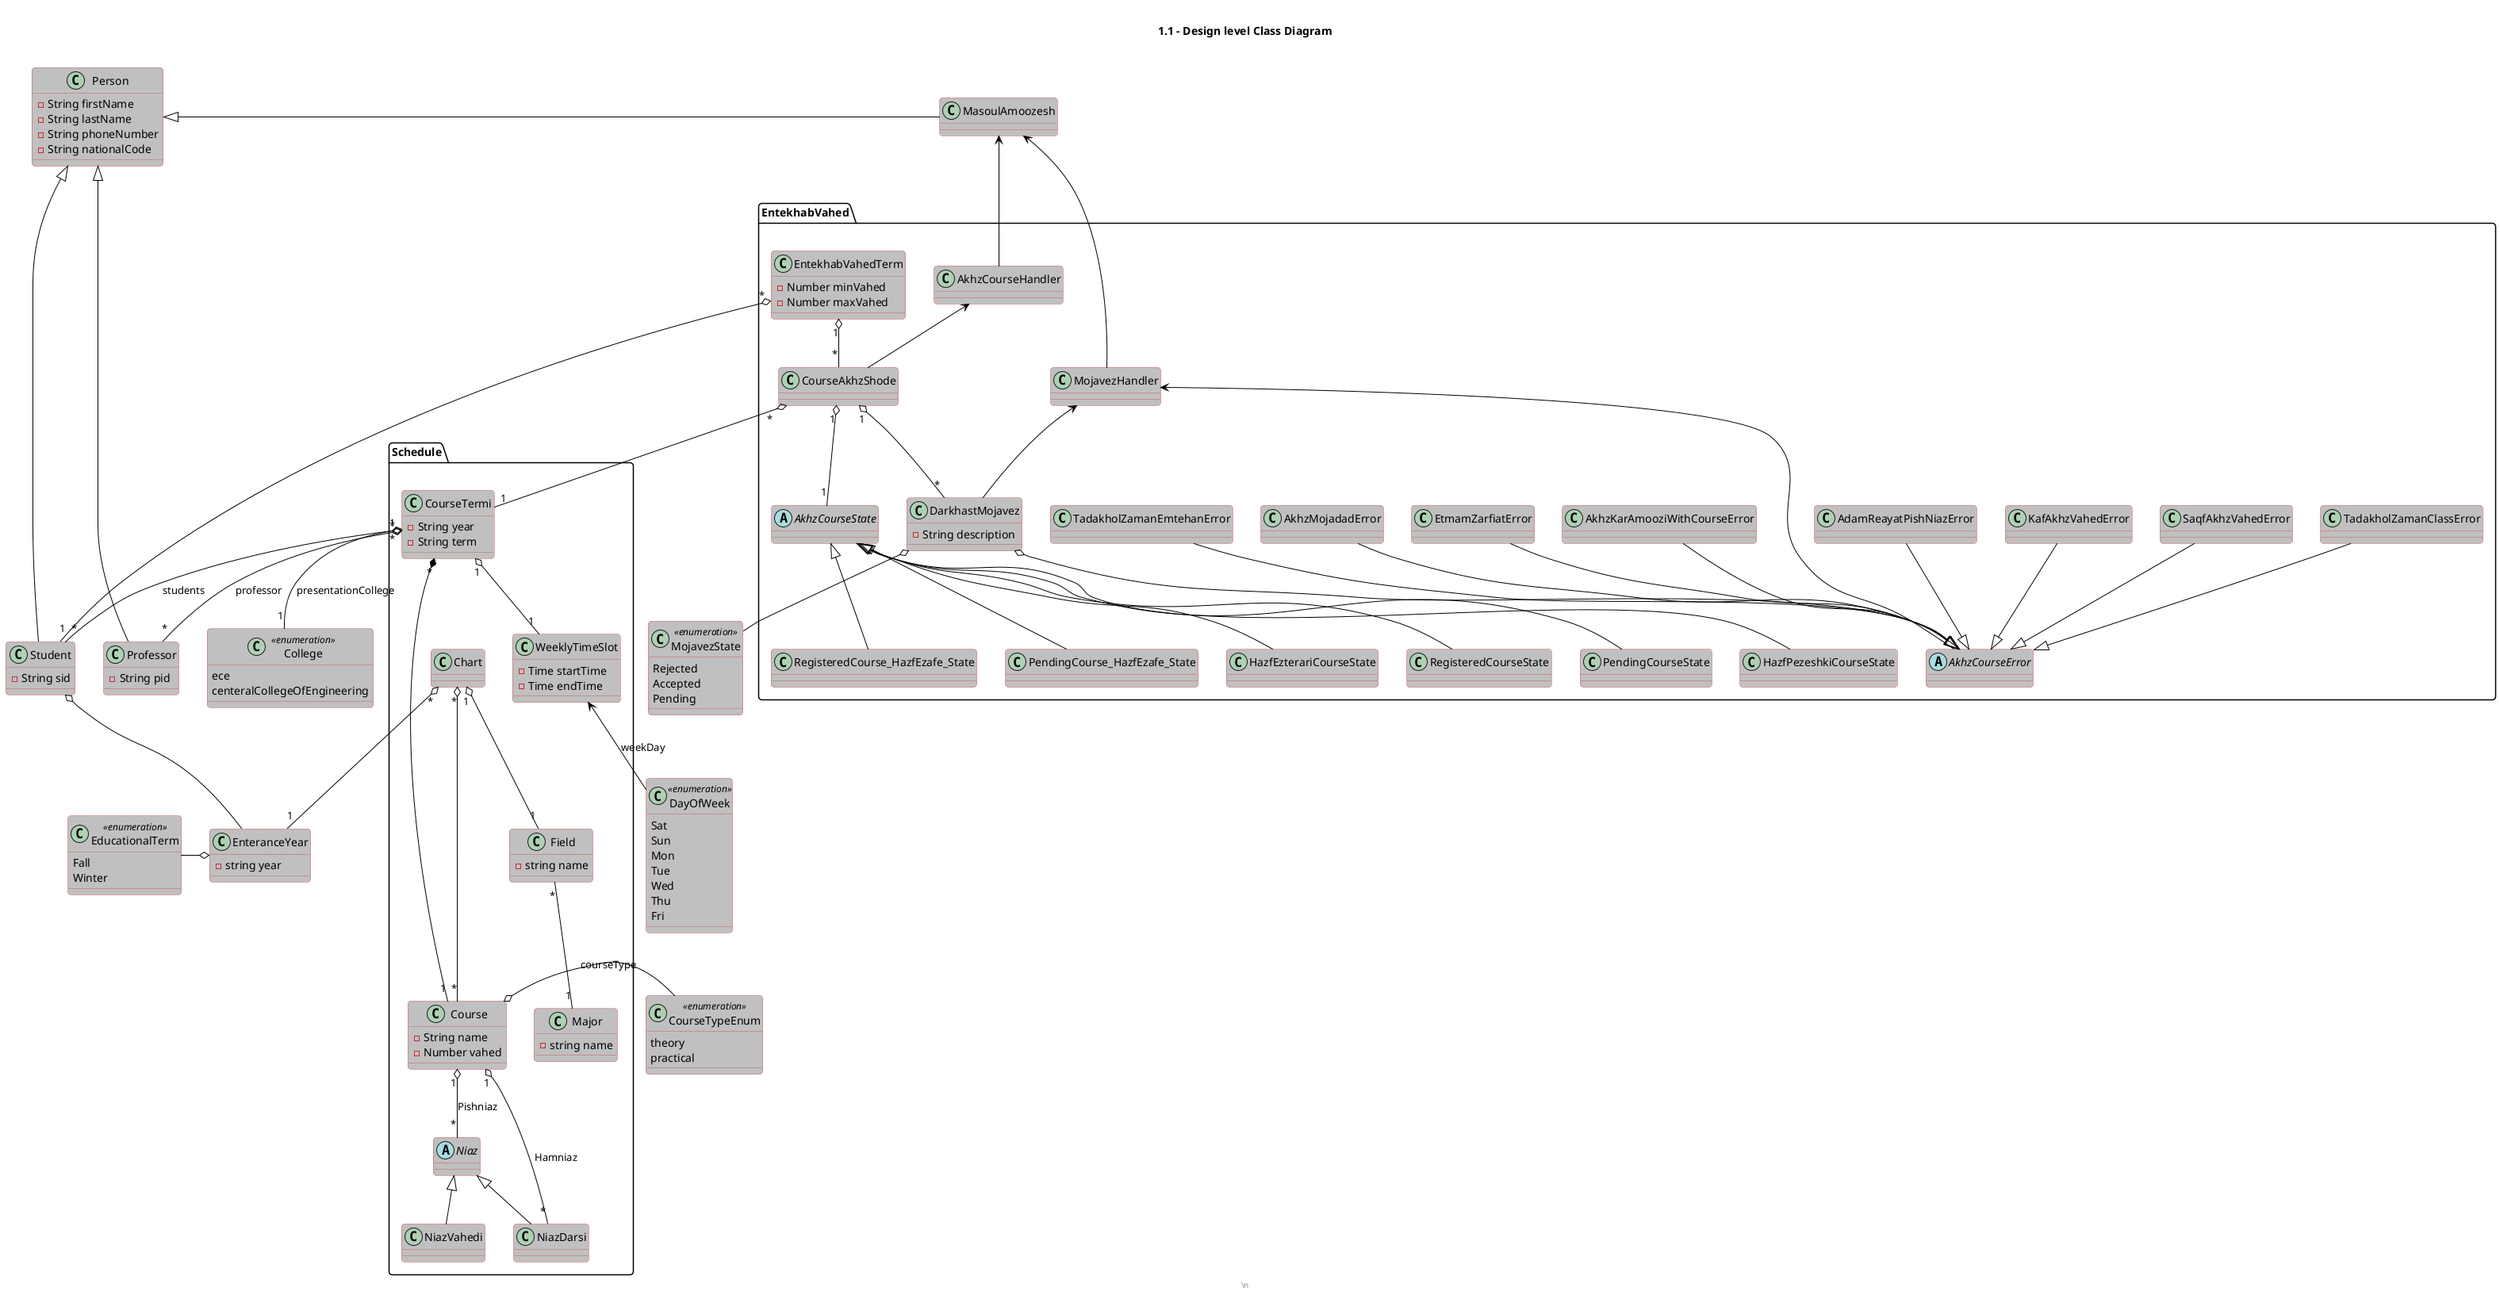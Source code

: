 @startuml

' skinparam Monochrome true
skinparam roundcorner 8

' skinparam interface {
'   backgroundColor RosyBrown
'   borderColor orange
' }

' skinparam component {
'   FontSize 13
'   BackgroundColor<<Apache>> Red
'   BorderColor<<Apache>> #FF6655
'   FontName Courier
'   BorderColor black
'   BackgroundColor gold
'   ArrowFontName Impact
'   ArrowColor #FF6655
'   ArrowFontColor #777777
' }

skinparam class {
	BackgroundColor #C0C0C0
	ArrowColor black
	BorderColor IndianRed
}

skinparam stereotypeCBackgroundColor gold
skinparam stereotypeIBackgroundColor AntiqueWhite
skinparam stereotypeABackgroundColor yellow


title \n1.1 - Design level Class Diagram\n

  class CourseTypeEnum <<enumeration>> {
    theory
    practical
  }
  class DayOfWeek <<enumeration>> {
    Sat
    Sun
    Mon
    Tue
    Wed
    Thu
    Fri
  }
  class College <<enumeration>> {
    ece
    centeralCollegeOfEngineering
  }
  class EducationalTerm <<enumeration>> {
    Fall
    Winter
  }
  class MojavezState <<enumeration>> {
    Rejected
    Accepted
    Pending
  }

  class EnteranceYear {
    - string year
  }
  EnteranceYear o-left- EducationalTerm

  class Person {
    - String firstName
    - String lastName
    - String phoneNumber
    - String nationalCode
  }
  Person <|- Student
  Person <|- Professor
  Person <|- MasoulAmoozesh

  class Student {
    - String sid
  }
  Student o-- EnteranceYear

  class Professor {
    - String pid
  }

  class MasoulAmoozesh {
  }

package Schedule <<Folder>> {

' Reshte
  class Major {
    - string name
  }

' Gerayesh
  class Field {
    - string name
  }
  Field "*" -- "1" Major

' dars
  class Course {
    ' .. fields ..
    - String name
    - Number vahed
    ' .. getters ..
    ' .. setters ..
    ' .. methods ..
  }
  Course "1" o-- "*" Niaz : Pishniaz
  Course "1" o-- "*" NiazDarsi : Hamniaz
  Course  o-right- CourseTypeEnum : courseType 

  class CourseTermi {
    - String year
    - String term
  }
  CourseTermi "*" *---- "1" Course
  CourseTermi "*" o-- "*" Professor : professor
  CourseTermi "*" o-- "*" Student : students
  CourseTermi "1" o-- "1" WeeklyTimeSlot
  CourseTermi "1" o-- "1" College : presentationCollege

  class WeeklyTimeSlot {
    - Time startTime
    - Time endTime
  }
  WeeklyTimeSlot <-- DayOfWeek : weekDay

  abstract class Niaz {
  }

  class NiazDarsi {

  } 
  Niaz <|-down- NiazDarsi

  class NiazVahedi {

  } 
  Niaz <|-down- NiazVahedi

  class Chart {

  }
  Chart "1" o-- "1" Field
  Chart "*" o--- "*" Course
  Chart "*" o-right- "1" EnteranceYear

}

package EntekhabVahed <<Folder>> {
  abstract class AkhzCourseState {
  }
  class RegisteredCourseState {
  }
  AkhzCourseState <|-- RegisteredCourseState
  class PendingCourseState {
  }
  AkhzCourseState <|-- PendingCourseState
  class RegisteredCourse_HazfEzafe_State {
  }
  AkhzCourseState <|-- RegisteredCourse_HazfEzafe_State
  class PendingCourse_HazfEzafe_State {
  }
  AkhzCourseState <|-- PendingCourse_HazfEzafe_State
  class HazfEzterariCourseState {
  }
  AkhzCourseState <|-- HazfEzterariCourseState
  class HazfPezeshkiCourseState {
  }
  AkhzCourseState <|-- HazfPezeshkiCourseState

  abstract class AkhzCourseError {
  }
  class AdamReayatPishNiazError {
  }
  AkhzCourseError <|-up- AdamReayatPishNiazError
  class KafAkhzVahedError {
  }
  AkhzCourseError <|-up- KafAkhzVahedError
  class SaqfAkhzVahedError {
  }
  AkhzCourseError <|-up- SaqfAkhzVahedError
  class TadakholZamanClassError {
  }
  AkhzCourseError <|-up- TadakholZamanClassError
  class TadakholZamanEmtehanError {
  }
  AkhzCourseError <|-up- TadakholZamanEmtehanError
  class AkhzMojadadError {
  }
  AkhzCourseError <|-up- AkhzMojadadError
  class EtmamZarfiatError {
  }
  AkhzCourseError <|-up- EtmamZarfiatError
  class AkhzKarAmooziWithCourseError {
  }
  AkhzCourseError <|-up- AkhzKarAmooziWithCourseError

  class DarkhastMojavez {
    - String description
  }
  DarkhastMojavez o-- AkhzCourseError
  DarkhastMojavez o-- MojavezState

  class CourseAkhzShode {
  }
  CourseAkhzShode "*" o-- "1" CourseTermi
  CourseAkhzShode "1" o-- "1" AkhzCourseState
  CourseAkhzShode "1" o-- "*" DarkhastMojavez

  class EntekhabVahedTerm {
    - Number minVahed
    - Number maxVahed
  }
  EntekhabVahedTerm "*" o-- "1" Student
  EntekhabVahedTerm "1" o-- "*" CourseAkhzShode


  class MojavezHandler { 
  }
  MojavezHandler <-- AkhzCourseError
  MojavezHandler <-- DarkhastMojavez
  MasoulAmoozesh <-- MojavezHandler
  class AkhzCourseHandler {
  }
  MasoulAmoozesh <-- AkhzCourseHandler
  AkhzCourseHandler <-- CourseAkhzShode
}
  ' class CSVGradeBookParser {
  '   - filename : String
  '   + CSVGradeBookParser()
  '   + parse()
  ' }
  

  ' class FileHandler {
  '       {static} + contentType()
  '       + handle()
  ' }
  

  ' class GBServer {
  '       {static} + main()
  ' }
  

  ' class GradeBook {
  '       {static} - theGradeBook : GradeBook
  '       - students : Map<String, StudentInfo>
  '       {static} + gb()
  '       {static} + init()
  '       - GradeBook()
  '       + getItem()
  '       + getAll()
  '       + percentPassed()
  ' }
  

  ' interface GradeBookParser {
  '       {abstract} + parse()
  ' }
  

  ' class Page {
  '       - filename : String
  '       - attributes : Map<String, String>
  '       + Page()
  '       + subst()
  '       + writeTo()
  ' }
  

  ' class PercentPassed {
  '       + execute()
  ' }
  

  ' abstract class ServiceHandler {
  '       # params : Map<String, String>
  '       - extractParams()
  '       {abstract} + execute()
  '       + handle()
  ' }
  

  ' class ShowStudentInfo {
  '       + execute()
  ' }
  

  ' class StudentInfo {
  '       - name : String
  '       - scores : Map<String, Double>
  '       + StudentInfo()
  '       + setScore()
  '       + getName() 
  '       + getScore()
  '       + getTotal()
  ' }
  

  ' class XMLGradeBookParser {
  '       - filename : String
  '       + XMLGradeBookParser()
  '       + parse()
  ' }
  

  ' CSVGradeBookParser --|> GradeBookParser
  ' FileHandler -up-|> HttpHandler
  ' PercentPassed -up-|> ServiceHandler
  ' ServiceHandler --|> HttpHandler
  ' ShowStudentInfo -up-|> ServiceHandler
  ' XMLGradeBookParser "1" *-up-> "1" StudentInfo
  ' XMLGradeBookParser .up.> StudentInfo : create
  ' CSVGradeBookParser .up.> StudentInfo : create
  ' GradeBook "1" *-up-> "*" StudentInfo
  ' GradeBook .up.> StudentInfo
  ' ShowStudentInfo .up.> StudentInfo
  ' GradeBookParser .up.> StudentInfo
  ' XMLGradeBookParser .left.> GradeBookParser
  ' CSVGradeBookParser .right.> GradeBookParser
  ' GradeBook .down.> GradeBookParser
  ' GBServer .up.> XMLGradeBookParser : create
  ' GBServer .up.> GradeBook
  ' GBServer .up.> PercentPassed
  ' GBServer .up.> ShowStudentInfo
  ' GBServer .up.> FileHandler
  ' PercentPassed .up.> GradeBook
  ' PercentPassed .down.> Page
  ' PercentPassed .up.> ServiceHandler
  ' ShowStudentInfo .up.> GradeBook : create
  ' ShowStudentInfo .down.> Page : create
  ' ShowStudentInfo .up.> ServiceHandler


  


footer
\n
endfooter

@enduml
